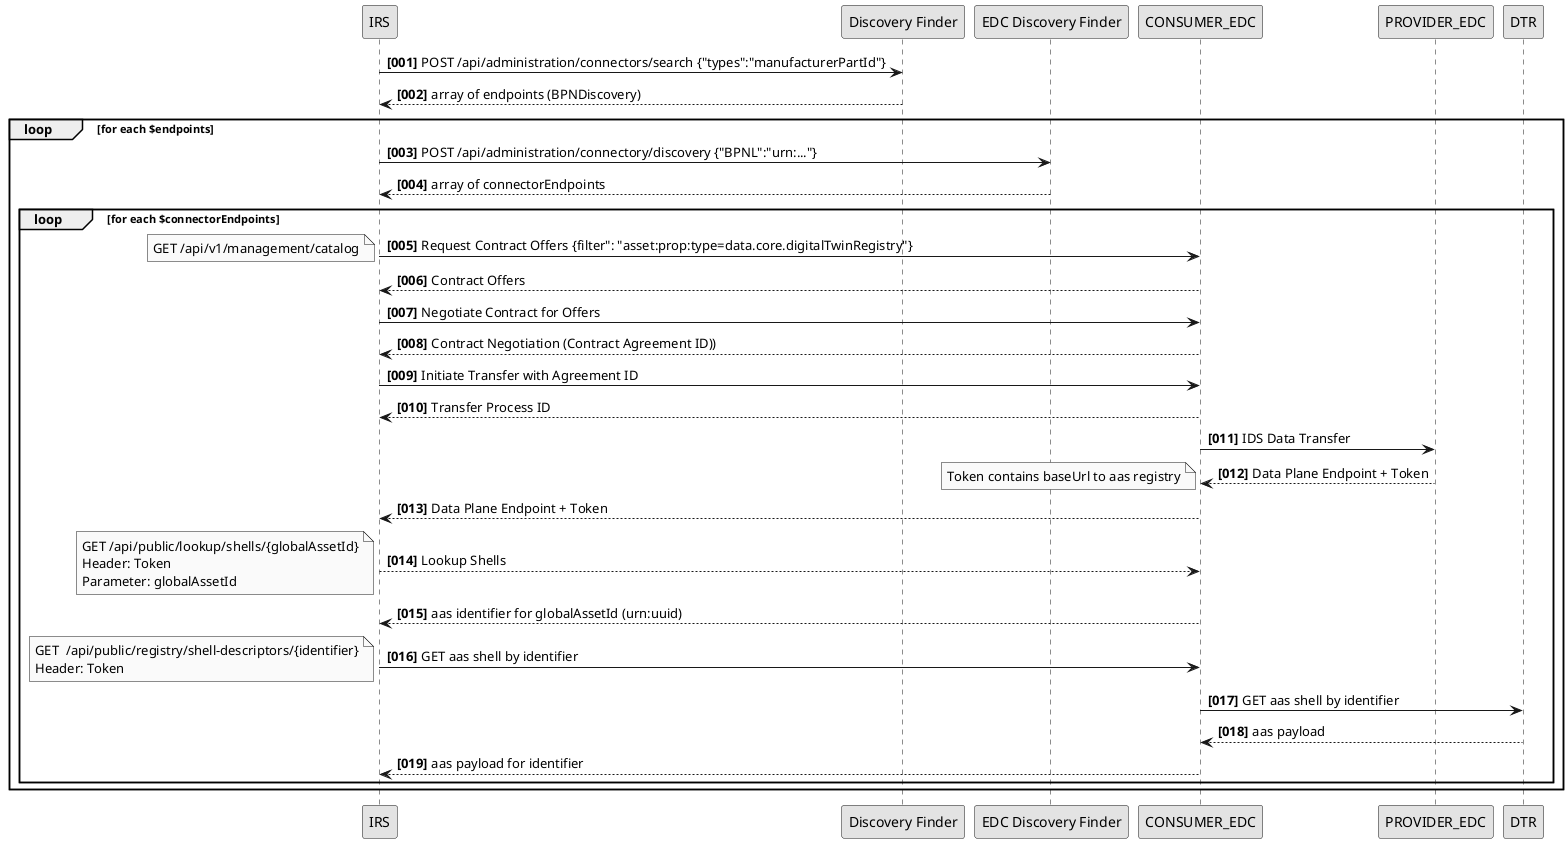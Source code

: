 @startuml
skinparam monochrome true
skinparam shadowing false


autonumber "<b>[000]"

participant "IRS" as IRS
participant "Discovery Finder" as DCF
participant "BPN Discovery Finder" as DCF
participant "EDC Discovery Finder" as EDCDF


IRS -> DCF: POST /api/administration/connectors/search {"types":"manufacturerPartId"}
IRS <-- DCF: array of endpoints (BPNDiscovery)
loop for each $endpoints
    IRS -> EDCDF : POST /api/administration/connectory/discovery {"BPNL":"urn:..."}

         IRS <-- EDCDF : array of connectorEndpoints

         loop for each $connectorEndpoints
             IRS -> CONSUMER_EDC: Request Contract Offers {filter": "asset:prop:type=data.core.digitalTwinRegistry"}
             note left
                GET /api/v1/management/catalog
             end note
             IRS <-- CONSUMER_EDC: Contract Offers
             IRS -> CONSUMER_EDC: Negotiate Contract for Offers
             IRS <-- CONSUMER_EDC: Contract Negotiation (Contract Agreement ID))
             IRS -> CONSUMER_EDC: Initiate Transfer with Agreement ID
             IRS <-- CONSUMER_EDC: Transfer Process ID
             CONSUMER_EDC -> PROVIDER_EDC: IDS Data Transfer
             CONSUMER_EDC <-- PROVIDER_EDC: Data Plane Endpoint + Token
             note left
                  Token contains baseUrl to aas registry
             end note
             IRS <-- CONSUMER_EDC : Data Plane Endpoint + Token
             IRS --> CONSUMER_EDC: Lookup Shells
             note left
                GET /api/public/lookup/shells/{globalAssetId}
                Header: Token
                Parameter: globalAssetId
             end note
             IRS <-- CONSUMER_EDC: aas identifier for globalAssetId (urn:uuid)
             IRS -> CONSUMER_EDC: GET aas shell by identifier
             note left
                GET  /api/public/registry/shell-descriptors/{identifier}
                Header: Token
             end note
            CONSUMER_EDC -> DTR : GET aas shell by identifier
            CONSUMER_EDC <-- DTR: aas payload
            IRS <-- CONSUMER_EDC: aas payload for identifier

         end loop



end loop






@enduml
